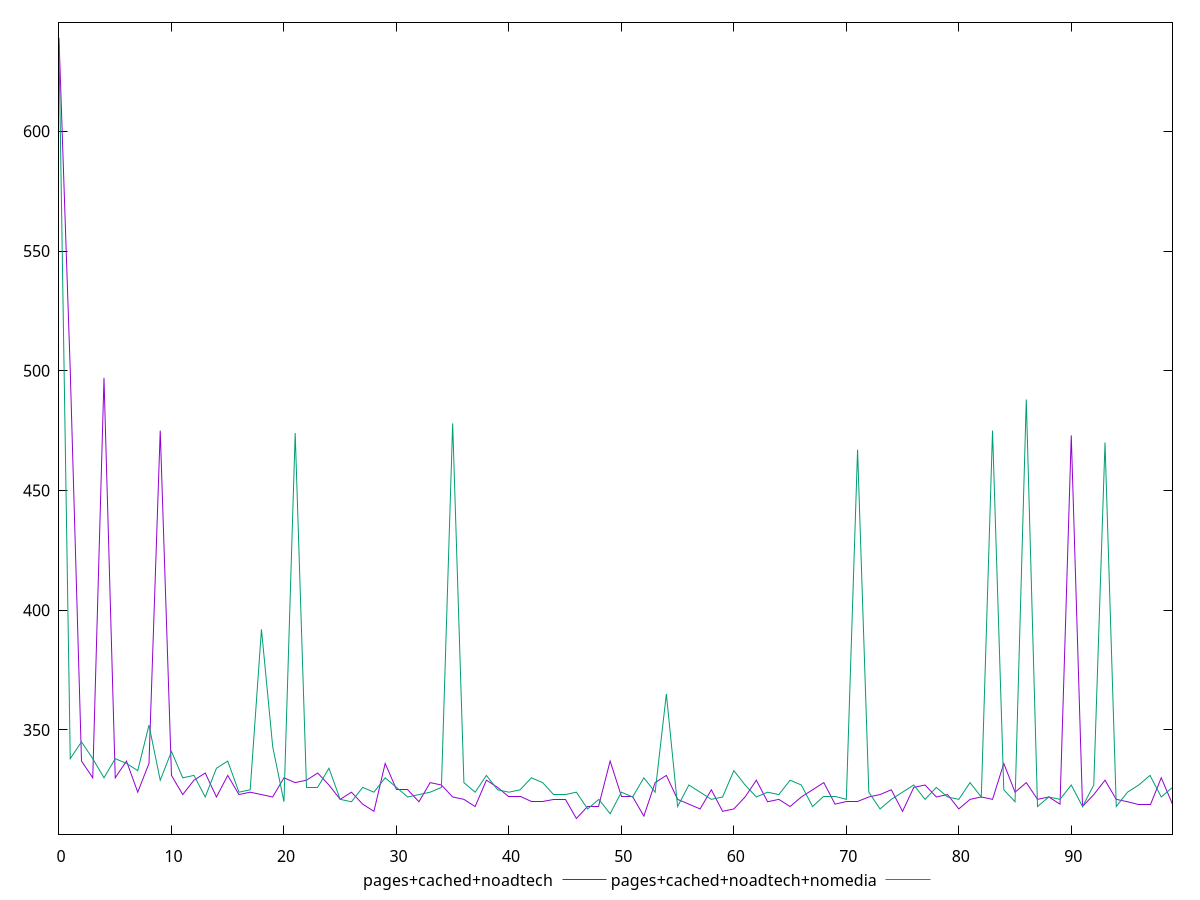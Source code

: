 reset

$pagesCachedNoadtech <<EOF
0 639
1 500
2 337
3 330
4 497
5 330
6 337
7 324
8 336
9 475
10 331
11 323
12 329
13 332
14 322
15 331
16 323
17 324
18 323
19 322
20 330
21 328
22 329
23 332
24 327
25 321
26 324
27 319
28 316
29 336
30 325
31 325
32 320
33 328
34 327
35 322
36 321
37 318
38 329
39 326
40 322
41 322
42 320
43 320
44 321
45 321
46 313
47 318
48 318
49 337
50 322
51 322
52 314
53 328
54 331
55 321
56 319
57 317
58 325
59 316
60 317
61 322
62 329
63 320
64 321
65 318
66 322
67 325
68 328
69 319
70 320
71 320
72 322
73 323
74 325
75 316
76 326
77 327
78 322
79 323
80 317
81 321
82 322
83 321
84 336
85 324
86 328
87 321
88 322
89 319
90 473
91 318
92 323
93 329
94 321
95 320
96 319
97 319
98 330
99 319
EOF

$pagesCachedNoadtechNomedia <<EOF
0 635
1 338
2 345
3 338
4 330
5 338
6 336
7 333
8 352
9 329
10 341
11 330
12 331
13 322
14 334
15 337
16 324
17 325
18 392
19 343
20 320
21 474
22 326
23 326
24 334
25 321
26 320
27 326
28 324
29 330
30 326
31 322
32 323
33 324
34 326
35 478
36 328
37 324
38 331
39 325
40 324
41 325
42 330
43 328
44 323
45 323
46 324
47 317
48 321
49 315
50 324
51 322
52 330
53 324
54 365
55 318
56 327
57 324
58 321
59 322
60 333
61 327
62 322
63 324
64 323
65 329
66 327
67 318
68 322
69 322
70 321
71 467
72 324
73 317
74 321
75 324
76 327
77 321
78 326
79 322
80 321
81 328
82 322
83 475
84 325
85 320
86 488
87 318
88 322
89 321
90 327
91 318
92 327
93 470
94 318
95 324
96 327
97 331
98 322
99 326
EOF

set key outside below
set xrange [0:99]
set yrange [306.48:645.52]
set trange [306.48:645.52]
set terminal svg size 640, 520 enhanced background rgb 'white'
set output "report_00026_2021-02-22T21:38:55.199Z/render-blocking-resources/comparison/line/2_vs_3.svg"

plot $pagesCachedNoadtech title "pages+cached+noadtech" with line, \
     $pagesCachedNoadtechNomedia title "pages+cached+noadtech+nomedia" with line

reset
